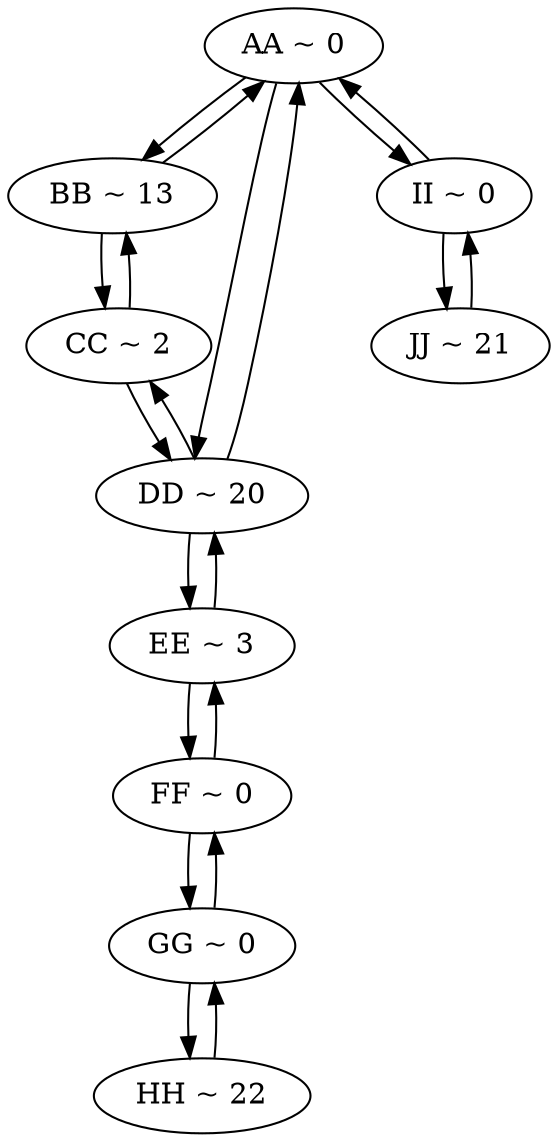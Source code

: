 digraph G {
  AA [label="AA ~ 0"]
  BB [label="BB ~ 13"]
  CC [label="CC ~ 2"]
  DD [label="DD ~ 20"]
  EE [label="EE ~ 3"]
  FF [label="FF ~ 0"]
  GG [label="GG ~ 0"]
  HH [label="HH ~ 22"]
  II [label="II ~ 0"]
  JJ [label="JJ ~ 21"]

  AA -> DD
  AA -> II
  AA -> BB
  BB -> CC
  BB -> AA
  CC -> DD
  CC -> BB
  DD -> CC
  DD -> AA
  DD -> EE
  EE -> FF
  EE -> DD
  FF -> EE
  FF -> GG
  GG -> FF
  GG -> HH
  HH -> GG
  II -> AA
  II -> JJ
  JJ -> II
}
